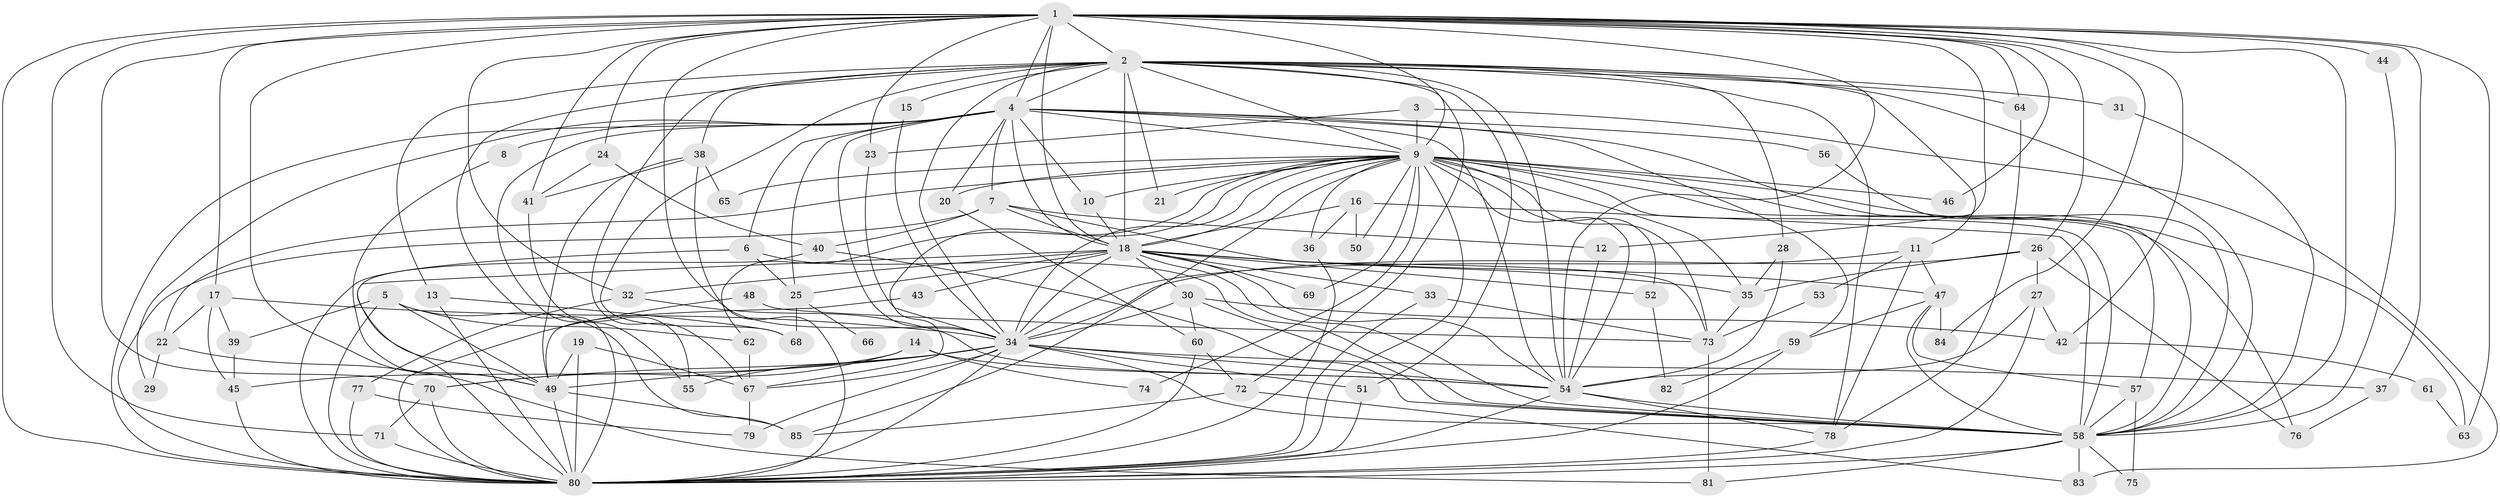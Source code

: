 // original degree distribution, {34: 0.0070921985815602835, 17: 0.0070921985815602835, 23: 0.028368794326241134, 15: 0.0070921985815602835, 32: 0.0070921985815602835, 20: 0.0070921985815602835, 24: 0.0070921985815602835, 2: 0.46808510638297873, 4: 0.0851063829787234, 5: 0.0851063829787234, 10: 0.0070921985815602835, 3: 0.2624113475177305, 6: 0.014184397163120567, 7: 0.0070921985815602835}
// Generated by graph-tools (version 1.1) at 2025/36/03/04/25 23:36:14]
// undirected, 85 vertices, 228 edges
graph export_dot {
  node [color=gray90,style=filled];
  1;
  2;
  3;
  4;
  5;
  6;
  7;
  8;
  9;
  10;
  11;
  12;
  13;
  14;
  15;
  16;
  17;
  18;
  19;
  20;
  21;
  22;
  23;
  24;
  25;
  26;
  27;
  28;
  29;
  30;
  31;
  32;
  33;
  34;
  35;
  36;
  37;
  38;
  39;
  40;
  41;
  42;
  43;
  44;
  45;
  46;
  47;
  48;
  49;
  50;
  51;
  52;
  53;
  54;
  55;
  56;
  57;
  58;
  59;
  60;
  61;
  62;
  63;
  64;
  65;
  66;
  67;
  68;
  69;
  70;
  71;
  72;
  73;
  74;
  75;
  76;
  77;
  78;
  79;
  80;
  81;
  82;
  83;
  84;
  85;
  1 -- 2 [weight=2.0];
  1 -- 4 [weight=3.0];
  1 -- 9 [weight=2.0];
  1 -- 12 [weight=1.0];
  1 -- 17 [weight=1.0];
  1 -- 18 [weight=2.0];
  1 -- 23 [weight=1.0];
  1 -- 24 [weight=1.0];
  1 -- 26 [weight=1.0];
  1 -- 32 [weight=1.0];
  1 -- 34 [weight=3.0];
  1 -- 37 [weight=1.0];
  1 -- 41 [weight=1.0];
  1 -- 42 [weight=1.0];
  1 -- 44 [weight=1.0];
  1 -- 46 [weight=1.0];
  1 -- 49 [weight=1.0];
  1 -- 54 [weight=2.0];
  1 -- 58 [weight=2.0];
  1 -- 63 [weight=1.0];
  1 -- 64 [weight=1.0];
  1 -- 70 [weight=1.0];
  1 -- 71 [weight=1.0];
  1 -- 80 [weight=3.0];
  1 -- 84 [weight=1.0];
  2 -- 4 [weight=1.0];
  2 -- 9 [weight=1.0];
  2 -- 11 [weight=1.0];
  2 -- 13 [weight=1.0];
  2 -- 15 [weight=1.0];
  2 -- 18 [weight=1.0];
  2 -- 21 [weight=1.0];
  2 -- 28 [weight=1.0];
  2 -- 31 [weight=1.0];
  2 -- 34 [weight=1.0];
  2 -- 38 [weight=1.0];
  2 -- 51 [weight=1.0];
  2 -- 54 [weight=1.0];
  2 -- 58 [weight=1.0];
  2 -- 64 [weight=1.0];
  2 -- 67 [weight=1.0];
  2 -- 68 [weight=1.0];
  2 -- 72 [weight=1.0];
  2 -- 78 [weight=1.0];
  2 -- 80 [weight=2.0];
  3 -- 9 [weight=1.0];
  3 -- 23 [weight=1.0];
  3 -- 83 [weight=1.0];
  4 -- 6 [weight=1.0];
  4 -- 7 [weight=1.0];
  4 -- 8 [weight=1.0];
  4 -- 9 [weight=1.0];
  4 -- 10 [weight=1.0];
  4 -- 18 [weight=1.0];
  4 -- 20 [weight=1.0];
  4 -- 25 [weight=1.0];
  4 -- 29 [weight=1.0];
  4 -- 34 [weight=1.0];
  4 -- 54 [weight=1.0];
  4 -- 55 [weight=1.0];
  4 -- 56 [weight=1.0];
  4 -- 58 [weight=1.0];
  4 -- 59 [weight=1.0];
  4 -- 80 [weight=1.0];
  5 -- 39 [weight=1.0];
  5 -- 49 [weight=1.0];
  5 -- 62 [weight=1.0];
  5 -- 80 [weight=1.0];
  5 -- 85 [weight=1.0];
  6 -- 25 [weight=1.0];
  6 -- 58 [weight=1.0];
  6 -- 80 [weight=1.0];
  7 -- 12 [weight=1.0];
  7 -- 18 [weight=1.0];
  7 -- 40 [weight=1.0];
  7 -- 73 [weight=1.0];
  7 -- 80 [weight=1.0];
  8 -- 49 [weight=1.0];
  9 -- 10 [weight=1.0];
  9 -- 18 [weight=1.0];
  9 -- 20 [weight=1.0];
  9 -- 21 [weight=1.0];
  9 -- 22 [weight=2.0];
  9 -- 34 [weight=1.0];
  9 -- 35 [weight=1.0];
  9 -- 36 [weight=1.0];
  9 -- 46 [weight=1.0];
  9 -- 50 [weight=1.0];
  9 -- 52 [weight=1.0];
  9 -- 54 [weight=1.0];
  9 -- 57 [weight=1.0];
  9 -- 58 [weight=2.0];
  9 -- 62 [weight=1.0];
  9 -- 63 [weight=1.0];
  9 -- 65 [weight=1.0];
  9 -- 67 [weight=1.0];
  9 -- 69 [weight=1.0];
  9 -- 73 [weight=1.0];
  9 -- 74 [weight=1.0];
  9 -- 76 [weight=1.0];
  9 -- 80 [weight=2.0];
  9 -- 85 [weight=1.0];
  10 -- 18 [weight=1.0];
  11 -- 34 [weight=1.0];
  11 -- 47 [weight=1.0];
  11 -- 53 [weight=1.0];
  11 -- 78 [weight=1.0];
  12 -- 54 [weight=1.0];
  13 -- 68 [weight=1.0];
  13 -- 80 [weight=1.0];
  14 -- 45 [weight=1.0];
  14 -- 54 [weight=2.0];
  14 -- 70 [weight=1.0];
  14 -- 74 [weight=1.0];
  15 -- 34 [weight=1.0];
  16 -- 18 [weight=2.0];
  16 -- 36 [weight=1.0];
  16 -- 50 [weight=1.0];
  16 -- 58 [weight=1.0];
  17 -- 22 [weight=1.0];
  17 -- 34 [weight=1.0];
  17 -- 39 [weight=1.0];
  17 -- 45 [weight=1.0];
  18 -- 25 [weight=1.0];
  18 -- 30 [weight=1.0];
  18 -- 32 [weight=1.0];
  18 -- 33 [weight=1.0];
  18 -- 34 [weight=1.0];
  18 -- 35 [weight=1.0];
  18 -- 43 [weight=1.0];
  18 -- 47 [weight=1.0];
  18 -- 52 [weight=1.0];
  18 -- 54 [weight=1.0];
  18 -- 58 [weight=1.0];
  18 -- 69 [weight=1.0];
  18 -- 80 [weight=2.0];
  19 -- 49 [weight=1.0];
  19 -- 67 [weight=1.0];
  19 -- 80 [weight=1.0];
  20 -- 60 [weight=1.0];
  22 -- 29 [weight=1.0];
  22 -- 81 [weight=1.0];
  23 -- 34 [weight=1.0];
  24 -- 40 [weight=1.0];
  24 -- 41 [weight=1.0];
  25 -- 66 [weight=2.0];
  25 -- 68 [weight=1.0];
  26 -- 27 [weight=1.0];
  26 -- 34 [weight=1.0];
  26 -- 35 [weight=1.0];
  26 -- 76 [weight=1.0];
  27 -- 42 [weight=1.0];
  27 -- 54 [weight=1.0];
  27 -- 80 [weight=1.0];
  28 -- 35 [weight=1.0];
  28 -- 54 [weight=1.0];
  30 -- 34 [weight=1.0];
  30 -- 42 [weight=1.0];
  30 -- 58 [weight=1.0];
  30 -- 60 [weight=1.0];
  31 -- 58 [weight=1.0];
  32 -- 54 [weight=1.0];
  32 -- 77 [weight=1.0];
  33 -- 73 [weight=1.0];
  33 -- 80 [weight=1.0];
  34 -- 37 [weight=1.0];
  34 -- 49 [weight=1.0];
  34 -- 51 [weight=1.0];
  34 -- 54 [weight=1.0];
  34 -- 55 [weight=1.0];
  34 -- 58 [weight=1.0];
  34 -- 67 [weight=1.0];
  34 -- 70 [weight=1.0];
  34 -- 79 [weight=1.0];
  34 -- 80 [weight=1.0];
  35 -- 73 [weight=1.0];
  36 -- 80 [weight=1.0];
  37 -- 76 [weight=1.0];
  38 -- 41 [weight=1.0];
  38 -- 49 [weight=1.0];
  38 -- 65 [weight=1.0];
  38 -- 80 [weight=1.0];
  39 -- 45 [weight=1.0];
  40 -- 49 [weight=1.0];
  40 -- 58 [weight=1.0];
  41 -- 55 [weight=1.0];
  42 -- 61 [weight=1.0];
  43 -- 49 [weight=1.0];
  44 -- 58 [weight=1.0];
  45 -- 80 [weight=1.0];
  47 -- 57 [weight=1.0];
  47 -- 58 [weight=1.0];
  47 -- 59 [weight=1.0];
  47 -- 84 [weight=1.0];
  48 -- 73 [weight=1.0];
  48 -- 80 [weight=1.0];
  49 -- 80 [weight=1.0];
  49 -- 85 [weight=1.0];
  51 -- 80 [weight=1.0];
  52 -- 82 [weight=1.0];
  53 -- 73 [weight=1.0];
  54 -- 58 [weight=2.0];
  54 -- 78 [weight=1.0];
  54 -- 80 [weight=1.0];
  56 -- 58 [weight=1.0];
  57 -- 58 [weight=1.0];
  57 -- 75 [weight=1.0];
  58 -- 75 [weight=1.0];
  58 -- 80 [weight=1.0];
  58 -- 81 [weight=1.0];
  58 -- 83 [weight=1.0];
  59 -- 80 [weight=1.0];
  59 -- 82 [weight=1.0];
  60 -- 72 [weight=1.0];
  60 -- 80 [weight=1.0];
  61 -- 63 [weight=1.0];
  62 -- 67 [weight=1.0];
  64 -- 78 [weight=1.0];
  67 -- 79 [weight=1.0];
  70 -- 71 [weight=1.0];
  70 -- 80 [weight=1.0];
  71 -- 80 [weight=1.0];
  72 -- 83 [weight=1.0];
  72 -- 85 [weight=1.0];
  73 -- 81 [weight=1.0];
  77 -- 79 [weight=1.0];
  77 -- 80 [weight=1.0];
  78 -- 80 [weight=1.0];
}
